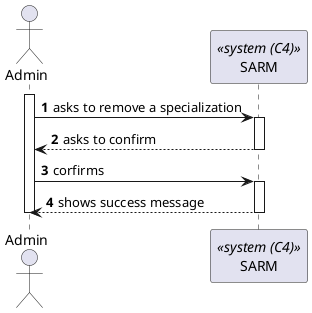 @startuml process-view
autonumber

actor "Admin" as Admin
participant SARM as "SARM" <<system (C4)>>

activate Admin
    Admin -> SARM : asks to remove a specialization
    activate SARM
        SARM --> Admin : asks to confirm
    deactivate SARM
    Admin -> SARM : corfirms
    activate SARM 
        SARM --> Admin: shows success message
    deactivate SARM
deactivate Admin

@enduml